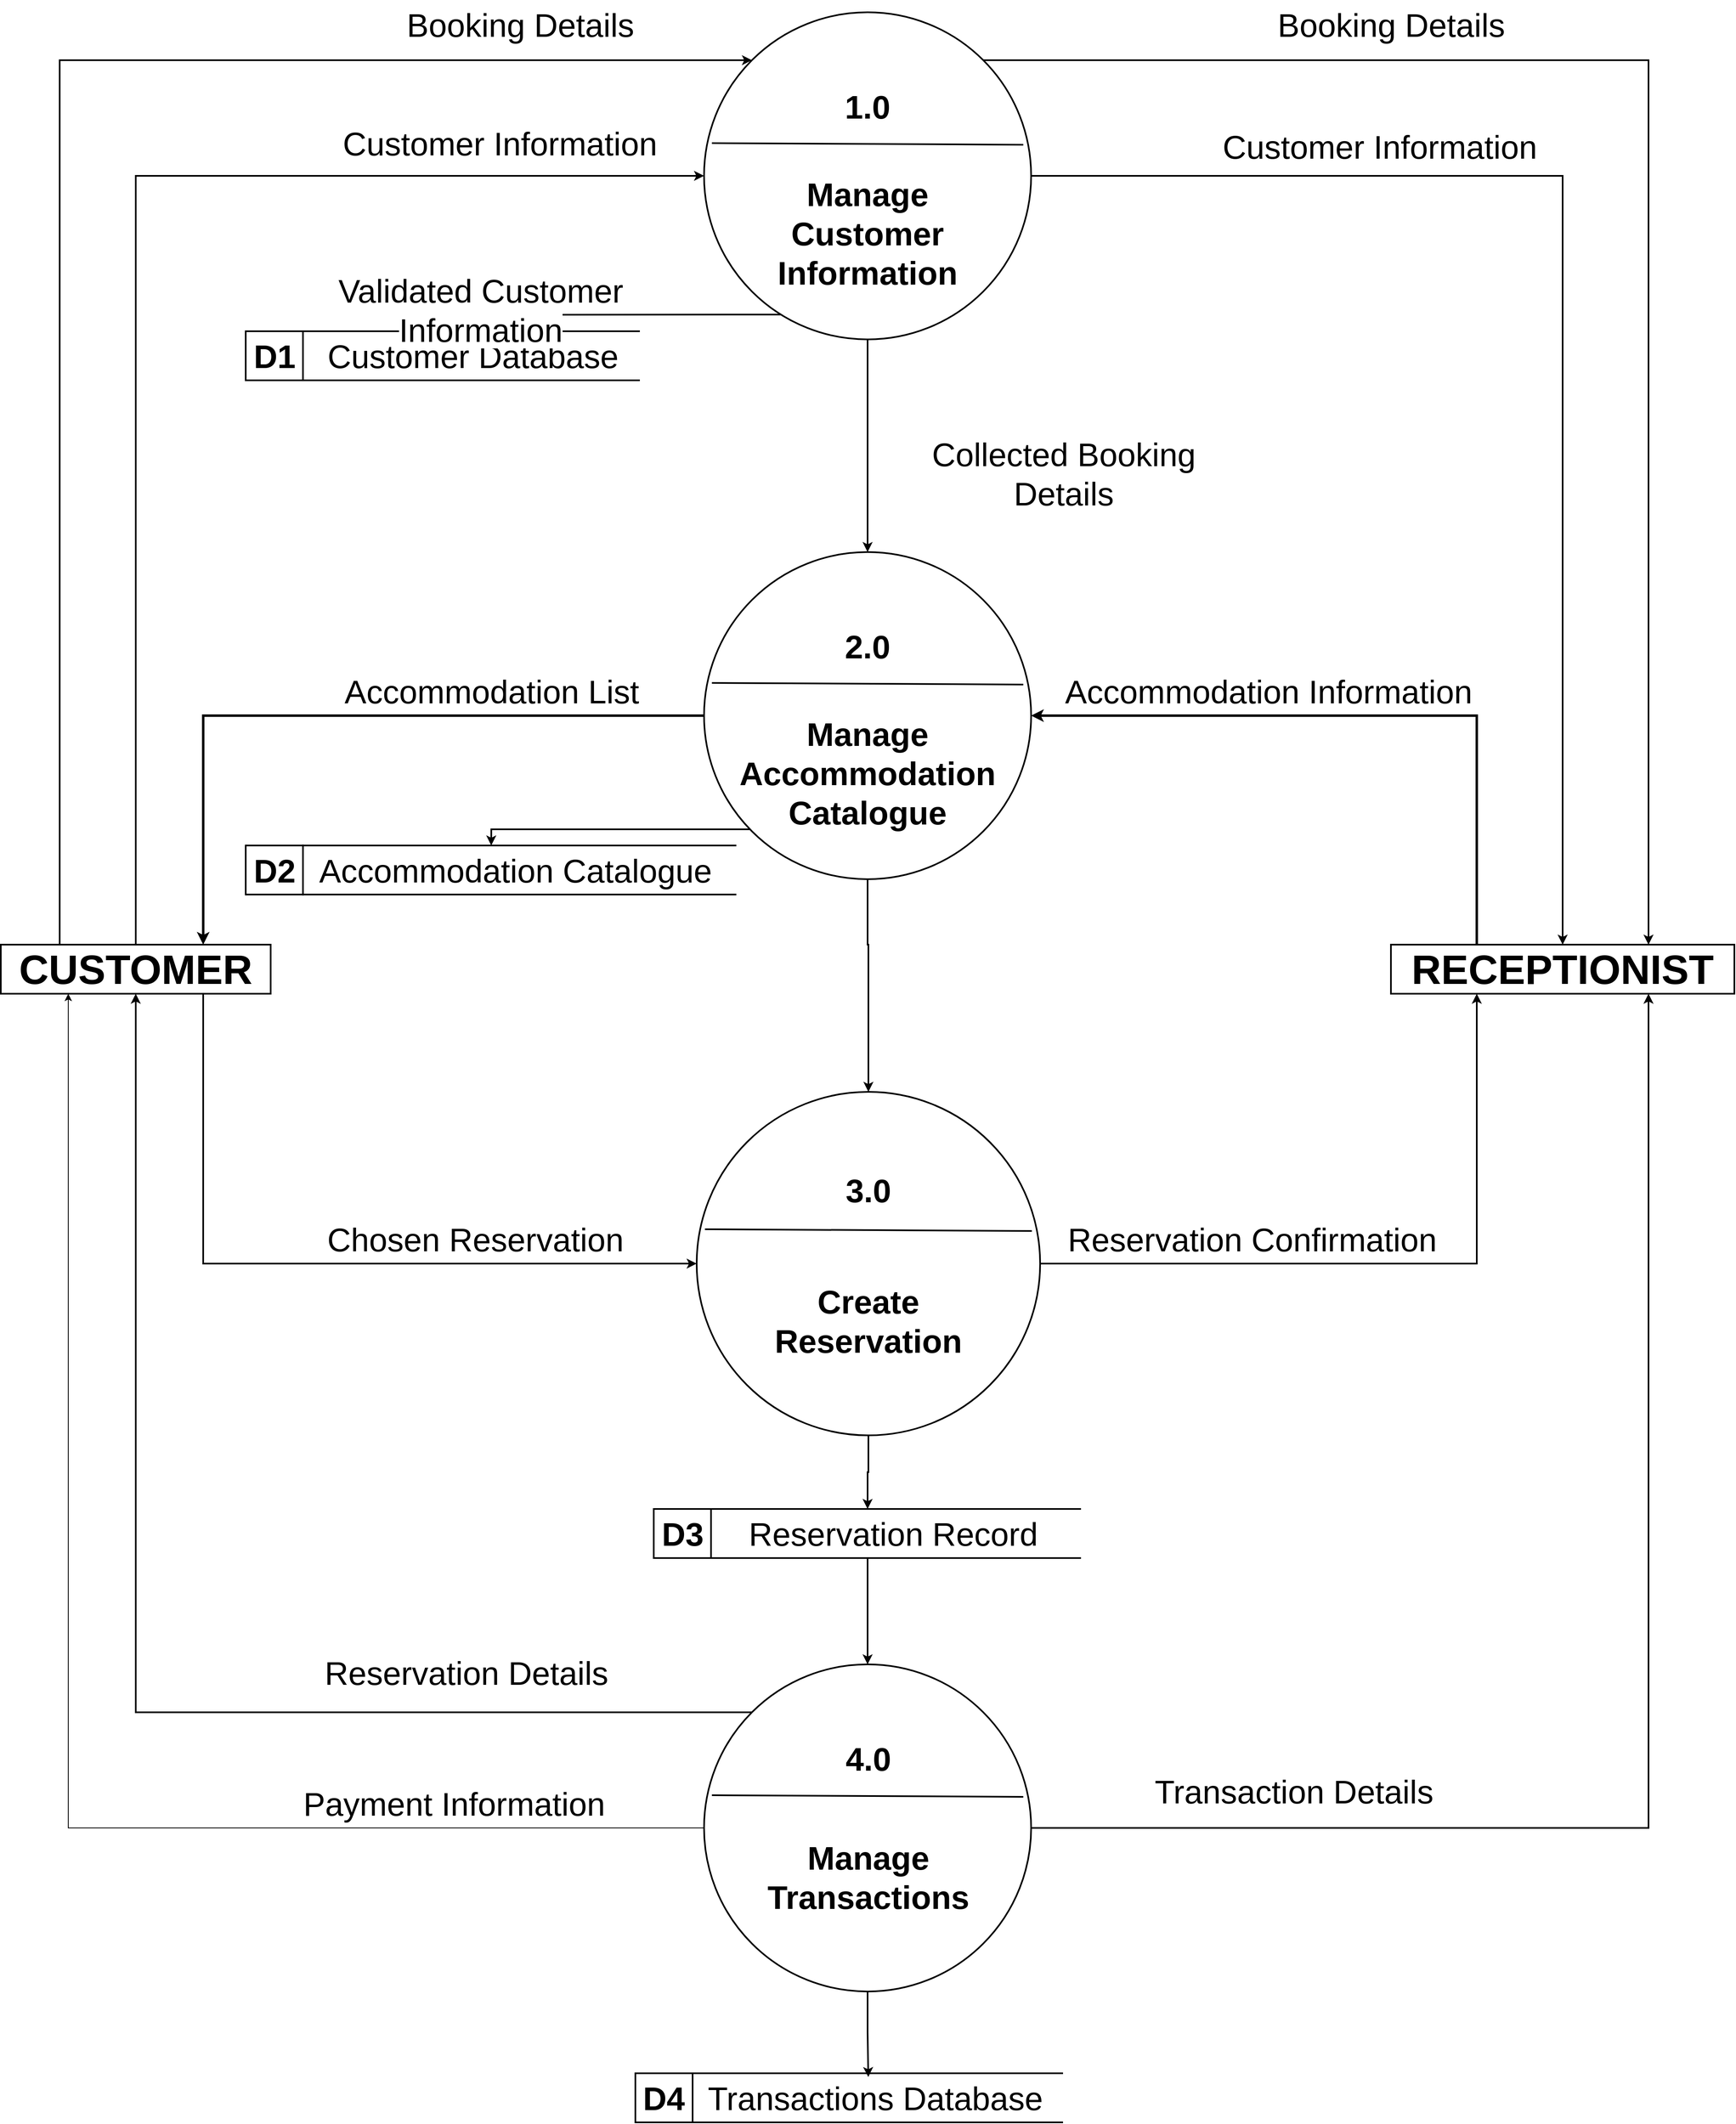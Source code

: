 <mxfile version="28.0.6">
  <diagram name="Page-1" id="VW8s6OkqG2i_AYqq_G_P">
    <mxGraphModel dx="1864" dy="316" grid="1" gridSize="10" guides="1" tooltips="1" connect="1" arrows="1" fold="1" page="1" pageScale="1" pageWidth="1400" pageHeight="850" math="0" shadow="0">
      <root>
        <mxCell id="0" />
        <mxCell id="1" parent="0" />
        <mxCell id="__-dNfwIh98uai5d9UmT-134" style="edgeStyle=orthogonalEdgeStyle;rounded=0;orthogonalLoop=1;jettySize=auto;html=1;exitX=0.234;exitY=0.924;exitDx=0;exitDy=0;entryX=0;entryY=0.5;entryDx=0;entryDy=0;strokeWidth=2;exitPerimeter=0;" edge="1" parent="1" source="__-dNfwIh98uai5d9UmT-112" target="__-dNfwIh98uai5d9UmT-132">
          <mxGeometry relative="1" as="geometry">
            <Array as="points">
              <mxPoint x="1270" y="1920" />
              <mxPoint x="860" y="1920" />
            </Array>
          </mxGeometry>
        </mxCell>
        <mxCell id="__-dNfwIh98uai5d9UmT-146" style="edgeStyle=orthogonalEdgeStyle;rounded=0;orthogonalLoop=1;jettySize=auto;html=1;exitX=1;exitY=0;exitDx=0;exitDy=0;entryX=0.75;entryY=0;entryDx=0;entryDy=0;strokeWidth=2;" edge="1" parent="1" source="__-dNfwIh98uai5d9UmT-112" target="__-dNfwIh98uai5d9UmT-145">
          <mxGeometry relative="1" as="geometry" />
        </mxCell>
        <mxCell id="__-dNfwIh98uai5d9UmT-147" style="edgeStyle=orthogonalEdgeStyle;rounded=0;orthogonalLoop=1;jettySize=auto;html=1;exitX=1;exitY=0.5;exitDx=0;exitDy=0;entryX=0.5;entryY=0;entryDx=0;entryDy=0;strokeWidth=2;" edge="1" parent="1" source="__-dNfwIh98uai5d9UmT-112" target="__-dNfwIh98uai5d9UmT-145">
          <mxGeometry relative="1" as="geometry" />
        </mxCell>
        <mxCell id="__-dNfwIh98uai5d9UmT-230" style="edgeStyle=orthogonalEdgeStyle;rounded=0;orthogonalLoop=1;jettySize=auto;html=1;exitX=0.5;exitY=1;exitDx=0;exitDy=0;strokeWidth=2;" edge="1" parent="1" source="__-dNfwIh98uai5d9UmT-112" target="__-dNfwIh98uai5d9UmT-117">
          <mxGeometry relative="1" as="geometry" />
        </mxCell>
        <mxCell id="__-dNfwIh98uai5d9UmT-112" value="" style="ellipse;whiteSpace=wrap;html=1;aspect=fixed;strokeWidth=2;" vertex="1" parent="1">
          <mxGeometry x="1180" y="1550" width="400" height="400" as="geometry" />
        </mxCell>
        <mxCell id="__-dNfwIh98uai5d9UmT-114" value="" style="endArrow=none;html=1;rounded=0;exitX=0.024;exitY=0.4;exitDx=0;exitDy=0;exitPerimeter=0;entryX=0.976;entryY=0.405;entryDx=0;entryDy=0;entryPerimeter=0;strokeWidth=2;" edge="1" parent="1" source="__-dNfwIh98uai5d9UmT-112" target="__-dNfwIh98uai5d9UmT-112">
          <mxGeometry width="50" height="50" relative="1" as="geometry">
            <mxPoint x="1210" y="1718" as="sourcePoint" />
            <mxPoint x="1570" y="1718" as="targetPoint" />
          </mxGeometry>
        </mxCell>
        <mxCell id="__-dNfwIh98uai5d9UmT-116" value="&lt;b&gt;&lt;font&gt;1.0&lt;/font&gt;&lt;/b&gt;" style="text;html=1;align=center;verticalAlign=middle;whiteSpace=wrap;rounded=0;fontSize=40;strokeWidth=2;" vertex="1" parent="1">
          <mxGeometry x="1350" y="1650" width="60" height="30" as="geometry" />
        </mxCell>
        <mxCell id="__-dNfwIh98uai5d9UmT-138" style="edgeStyle=orthogonalEdgeStyle;rounded=0;orthogonalLoop=1;jettySize=auto;html=1;entryX=0;entryY=0.5;entryDx=0;entryDy=0;strokeWidth=2;" edge="1" parent="1" source="__-dNfwIh98uai5d9UmT-117" target="__-dNfwIh98uai5d9UmT-136">
          <mxGeometry relative="1" as="geometry">
            <Array as="points">
              <mxPoint x="920" y="2549" />
            </Array>
          </mxGeometry>
        </mxCell>
        <mxCell id="__-dNfwIh98uai5d9UmT-149" style="edgeStyle=orthogonalEdgeStyle;rounded=0;orthogonalLoop=1;jettySize=auto;html=1;exitX=0;exitY=0.5;exitDx=0;exitDy=0;entryX=0.75;entryY=0;entryDx=0;entryDy=0;strokeWidth=3;" edge="1" parent="1" source="__-dNfwIh98uai5d9UmT-117" target="__-dNfwIh98uai5d9UmT-120">
          <mxGeometry relative="1" as="geometry" />
        </mxCell>
        <mxCell id="__-dNfwIh98uai5d9UmT-228" style="edgeStyle=orthogonalEdgeStyle;rounded=0;orthogonalLoop=1;jettySize=auto;html=1;exitX=0.5;exitY=1;exitDx=0;exitDy=0;entryX=0.5;entryY=0;entryDx=0;entryDy=0;strokeWidth=2;" edge="1" parent="1" source="__-dNfwIh98uai5d9UmT-117" target="__-dNfwIh98uai5d9UmT-121">
          <mxGeometry relative="1" as="geometry">
            <Array as="points">
              <mxPoint x="1380" y="2690" />
              <mxPoint x="1381" y="2820" />
            </Array>
          </mxGeometry>
        </mxCell>
        <mxCell id="__-dNfwIh98uai5d9UmT-117" value="" style="ellipse;whiteSpace=wrap;html=1;aspect=fixed;strokeWidth=2;" vertex="1" parent="1">
          <mxGeometry x="1180" y="2210" width="400" height="400" as="geometry" />
        </mxCell>
        <mxCell id="__-dNfwIh98uai5d9UmT-118" value="" style="endArrow=none;html=1;rounded=0;exitX=0.024;exitY=0.4;exitDx=0;exitDy=0;exitPerimeter=0;entryX=0.976;entryY=0.405;entryDx=0;entryDy=0;entryPerimeter=0;strokeWidth=2;" edge="1" parent="1" source="__-dNfwIh98uai5d9UmT-117" target="__-dNfwIh98uai5d9UmT-117">
          <mxGeometry width="50" height="50" relative="1" as="geometry">
            <mxPoint x="1210" y="2378" as="sourcePoint" />
            <mxPoint x="1570" y="2378" as="targetPoint" />
          </mxGeometry>
        </mxCell>
        <mxCell id="__-dNfwIh98uai5d9UmT-119" value="&lt;b&gt;&lt;font&gt;2.0&lt;/font&gt;&lt;/b&gt;" style="text;html=1;align=center;verticalAlign=middle;whiteSpace=wrap;rounded=0;fontSize=40;strokeWidth=2;" vertex="1" parent="1">
          <mxGeometry x="1350" y="2310" width="60" height="30" as="geometry" />
        </mxCell>
        <mxCell id="__-dNfwIh98uai5d9UmT-143" style="edgeStyle=orthogonalEdgeStyle;rounded=0;orthogonalLoop=1;jettySize=auto;html=1;exitX=0.25;exitY=0;exitDx=0;exitDy=0;entryX=0;entryY=0;entryDx=0;entryDy=0;strokeWidth=2;" edge="1" parent="1" source="__-dNfwIh98uai5d9UmT-120" target="__-dNfwIh98uai5d9UmT-112">
          <mxGeometry relative="1" as="geometry">
            <Array as="points">
              <mxPoint x="392" y="1609" />
            </Array>
          </mxGeometry>
        </mxCell>
        <mxCell id="__-dNfwIh98uai5d9UmT-144" style="edgeStyle=orthogonalEdgeStyle;rounded=0;orthogonalLoop=1;jettySize=auto;html=1;exitX=0.5;exitY=0;exitDx=0;exitDy=0;entryX=0;entryY=0.5;entryDx=0;entryDy=0;strokeWidth=2;" edge="1" parent="1" source="__-dNfwIh98uai5d9UmT-120" target="__-dNfwIh98uai5d9UmT-112">
          <mxGeometry relative="1" as="geometry" />
        </mxCell>
        <mxCell id="__-dNfwIh98uai5d9UmT-150" style="edgeStyle=orthogonalEdgeStyle;rounded=0;orthogonalLoop=1;jettySize=auto;html=1;exitX=0.75;exitY=1;exitDx=0;exitDy=0;entryX=0;entryY=0.5;entryDx=0;entryDy=0;strokeWidth=2;" edge="1" parent="1" source="__-dNfwIh98uai5d9UmT-120" target="__-dNfwIh98uai5d9UmT-121">
          <mxGeometry relative="1" as="geometry" />
        </mxCell>
        <mxCell id="__-dNfwIh98uai5d9UmT-120" value="&lt;b&gt;&lt;font style=&quot;font-size: 50px;&quot;&gt;CUSTOMER&lt;/font&gt;&lt;/b&gt;" style="rounded=0;whiteSpace=wrap;html=1;strokeWidth=2;" vertex="1" parent="1">
          <mxGeometry x="320" y="2690" width="330" height="60" as="geometry" />
        </mxCell>
        <mxCell id="__-dNfwIh98uai5d9UmT-151" style="edgeStyle=orthogonalEdgeStyle;rounded=0;orthogonalLoop=1;jettySize=auto;html=1;exitX=1;exitY=0.5;exitDx=0;exitDy=0;entryX=0.25;entryY=1;entryDx=0;entryDy=0;strokeWidth=2;" edge="1" parent="1" source="__-dNfwIh98uai5d9UmT-121" target="__-dNfwIh98uai5d9UmT-145">
          <mxGeometry relative="1" as="geometry" />
        </mxCell>
        <mxCell id="__-dNfwIh98uai5d9UmT-177" style="edgeStyle=orthogonalEdgeStyle;rounded=0;orthogonalLoop=1;jettySize=auto;html=1;exitX=0.5;exitY=1;exitDx=0;exitDy=0;entryX=0;entryY=0.5;entryDx=0;entryDy=0;strokeWidth=2;" edge="1" parent="1" source="__-dNfwIh98uai5d9UmT-121" target="__-dNfwIh98uai5d9UmT-175">
          <mxGeometry relative="1" as="geometry" />
        </mxCell>
        <mxCell id="__-dNfwIh98uai5d9UmT-121" value="" style="ellipse;whiteSpace=wrap;html=1;aspect=fixed;strokeWidth=2;" vertex="1" parent="1">
          <mxGeometry x="1171" y="2870" width="420" height="420" as="geometry" />
        </mxCell>
        <mxCell id="__-dNfwIh98uai5d9UmT-122" value="" style="endArrow=none;html=1;rounded=0;exitX=0.024;exitY=0.4;exitDx=0;exitDy=0;exitPerimeter=0;entryX=0.976;entryY=0.405;entryDx=0;entryDy=0;entryPerimeter=0;strokeWidth=2;" edge="1" parent="1" source="__-dNfwIh98uai5d9UmT-121" target="__-dNfwIh98uai5d9UmT-121">
          <mxGeometry width="50" height="50" relative="1" as="geometry">
            <mxPoint x="1201" y="3038" as="sourcePoint" />
            <mxPoint x="1561" y="3038" as="targetPoint" />
          </mxGeometry>
        </mxCell>
        <mxCell id="__-dNfwIh98uai5d9UmT-123" value="&lt;b&gt;&lt;font&gt;3.0&lt;/font&gt;&lt;/b&gt;" style="text;html=1;align=center;verticalAlign=middle;whiteSpace=wrap;rounded=0;fontSize=40;strokeWidth=2;" vertex="1" parent="1">
          <mxGeometry x="1351" y="2975" width="60" height="30" as="geometry" />
        </mxCell>
        <mxCell id="__-dNfwIh98uai5d9UmT-156" style="edgeStyle=orthogonalEdgeStyle;rounded=0;orthogonalLoop=1;jettySize=auto;html=1;exitX=0;exitY=0;exitDx=0;exitDy=0;entryX=0.5;entryY=1;entryDx=0;entryDy=0;strokeWidth=2;" edge="1" parent="1" source="__-dNfwIh98uai5d9UmT-124" target="__-dNfwIh98uai5d9UmT-120">
          <mxGeometry relative="1" as="geometry" />
        </mxCell>
        <mxCell id="__-dNfwIh98uai5d9UmT-157" style="edgeStyle=orthogonalEdgeStyle;rounded=0;orthogonalLoop=1;jettySize=auto;html=1;entryX=0.75;entryY=1;entryDx=0;entryDy=0;strokeWidth=2;" edge="1" parent="1" source="__-dNfwIh98uai5d9UmT-124" target="__-dNfwIh98uai5d9UmT-145">
          <mxGeometry relative="1" as="geometry" />
        </mxCell>
        <mxCell id="__-dNfwIh98uai5d9UmT-171" style="edgeStyle=orthogonalEdgeStyle;rounded=0;orthogonalLoop=1;jettySize=auto;html=1;exitX=0;exitY=0.5;exitDx=0;exitDy=0;entryX=0.25;entryY=1;entryDx=0;entryDy=0;" edge="1" parent="1" source="__-dNfwIh98uai5d9UmT-124" target="__-dNfwIh98uai5d9UmT-120">
          <mxGeometry relative="1" as="geometry" />
        </mxCell>
        <mxCell id="__-dNfwIh98uai5d9UmT-124" value="" style="ellipse;whiteSpace=wrap;html=1;aspect=fixed;strokeWidth=2;" vertex="1" parent="1">
          <mxGeometry x="1180" y="3570" width="400" height="400" as="geometry" />
        </mxCell>
        <mxCell id="__-dNfwIh98uai5d9UmT-125" value="" style="endArrow=none;html=1;rounded=0;exitX=0.024;exitY=0.4;exitDx=0;exitDy=0;exitPerimeter=0;entryX=0.976;entryY=0.405;entryDx=0;entryDy=0;entryPerimeter=0;strokeWidth=2;" edge="1" parent="1" source="__-dNfwIh98uai5d9UmT-124" target="__-dNfwIh98uai5d9UmT-124">
          <mxGeometry width="50" height="50" relative="1" as="geometry">
            <mxPoint x="1210" y="3738" as="sourcePoint" />
            <mxPoint x="1570" y="3738" as="targetPoint" />
          </mxGeometry>
        </mxCell>
        <mxCell id="__-dNfwIh98uai5d9UmT-126" value="&lt;b&gt;&lt;font&gt;4.0&lt;/font&gt;&lt;/b&gt;" style="text;html=1;align=center;verticalAlign=middle;whiteSpace=wrap;rounded=0;fontSize=40;strokeWidth=2;" vertex="1" parent="1">
          <mxGeometry x="1351" y="3670" width="60" height="30" as="geometry" />
        </mxCell>
        <mxCell id="__-dNfwIh98uai5d9UmT-127" value="&lt;b&gt;&lt;font style=&quot;font-size: 40px;&quot;&gt;Manage Customer Information&lt;/font&gt;&lt;/b&gt;" style="text;html=1;align=center;verticalAlign=middle;whiteSpace=wrap;rounded=0;strokeWidth=2;" vertex="1" parent="1">
          <mxGeometry x="1280" y="1740" width="200" height="160" as="geometry" />
        </mxCell>
        <mxCell id="__-dNfwIh98uai5d9UmT-128" value="&lt;b&gt;&lt;font&gt;Manage Accommodation Catalogue&lt;/font&gt;&lt;/b&gt;" style="text;html=1;align=center;verticalAlign=middle;whiteSpace=wrap;rounded=0;strokeWidth=2;fontSize=40;" vertex="1" parent="1">
          <mxGeometry x="1280" y="2400" width="200" height="160" as="geometry" />
        </mxCell>
        <mxCell id="__-dNfwIh98uai5d9UmT-129" value="&lt;b&gt;&lt;font&gt;Create Reservation&lt;/font&gt;&lt;/b&gt;" style="text;html=1;align=center;verticalAlign=middle;whiteSpace=wrap;rounded=0;strokeWidth=2;fontSize=40;" vertex="1" parent="1">
          <mxGeometry x="1281" y="3070" width="200" height="160" as="geometry" />
        </mxCell>
        <mxCell id="__-dNfwIh98uai5d9UmT-130" value="&lt;b&gt;&lt;font&gt;Manage Transactions&lt;/font&gt;&lt;/b&gt;" style="text;html=1;align=center;verticalAlign=middle;whiteSpace=wrap;rounded=0;strokeWidth=2;fontSize=40;" vertex="1" parent="1">
          <mxGeometry x="1281" y="3750" width="200" height="160" as="geometry" />
        </mxCell>
        <mxCell id="__-dNfwIh98uai5d9UmT-131" value="&lt;font style=&quot;font-size: 40px;&quot;&gt;D1&lt;/font&gt;" style="shape=partialRectangle;whiteSpace=wrap;html=1;top=0;bottom=0;fillColor=none;fontStyle=1;strokeWidth=2;" vertex="1" parent="1">
          <mxGeometry x="619.5" y="1940" width="70" height="60" as="geometry" />
        </mxCell>
        <mxCell id="__-dNfwIh98uai5d9UmT-132" value="" style="shape=partialRectangle;whiteSpace=wrap;html=1;top=0;bottom=0;fillColor=none;rotation=90;fontStyle=1;strokeWidth=2;" vertex="1" parent="1">
          <mxGeometry x="830.5" y="1730" width="60" height="480" as="geometry" />
        </mxCell>
        <mxCell id="__-dNfwIh98uai5d9UmT-133" value="&lt;font style=&quot;font-size: 40px;&quot;&gt;Customer Database&lt;/font&gt;" style="text;html=1;align=center;verticalAlign=middle;whiteSpace=wrap;rounded=0;strokeWidth=2;" vertex="1" parent="1">
          <mxGeometry x="705.5" y="1955" width="383" height="30" as="geometry" />
        </mxCell>
        <mxCell id="__-dNfwIh98uai5d9UmT-135" value="&lt;font style=&quot;font-size: 40px;&quot;&gt;D2&lt;/font&gt;" style="shape=partialRectangle;whiteSpace=wrap;html=1;top=0;bottom=0;fillColor=none;fontStyle=1;strokeWidth=2;" vertex="1" parent="1">
          <mxGeometry x="619.5" y="2568.75" width="70" height="60" as="geometry" />
        </mxCell>
        <mxCell id="__-dNfwIh98uai5d9UmT-136" value="" style="shape=partialRectangle;whiteSpace=wrap;html=1;top=0;bottom=0;fillColor=none;rotation=90;fontStyle=1;strokeWidth=2;" vertex="1" parent="1">
          <mxGeometry x="889.75" y="2300" width="60" height="597.5" as="geometry" />
        </mxCell>
        <mxCell id="__-dNfwIh98uai5d9UmT-137" value="&lt;font style=&quot;font-size: 40px;&quot;&gt;Accommodation Catalogue&lt;/font&gt;" style="text;html=1;align=center;verticalAlign=middle;whiteSpace=wrap;rounded=0;strokeWidth=2;" vertex="1" parent="1">
          <mxGeometry x="689.5" y="2583.75" width="518.5" height="30" as="geometry" />
        </mxCell>
        <mxCell id="__-dNfwIh98uai5d9UmT-139" value="&lt;font style=&quot;font-size: 40px;&quot;&gt;D4&lt;/font&gt;" style="shape=partialRectangle;whiteSpace=wrap;html=1;top=0;bottom=0;fillColor=none;fontStyle=1;strokeWidth=2;" vertex="1" parent="1">
          <mxGeometry x="1096" y="4070" width="70" height="60" as="geometry" />
        </mxCell>
        <mxCell id="__-dNfwIh98uai5d9UmT-140" value="" style="shape=partialRectangle;whiteSpace=wrap;html=1;top=0;bottom=0;fillColor=none;rotation=90;fontStyle=1;strokeWidth=2;" vertex="1" parent="1">
          <mxGeometry x="1328" y="3840" width="60" height="520" as="geometry" />
        </mxCell>
        <mxCell id="__-dNfwIh98uai5d9UmT-141" value="&lt;font style=&quot;font-size: 40px;&quot;&gt;Transactions Database&lt;/font&gt;" style="text;html=1;align=center;verticalAlign=middle;whiteSpace=wrap;rounded=0;strokeWidth=2;" vertex="1" parent="1">
          <mxGeometry x="1176.5" y="4085" width="424.5" height="30" as="geometry" />
        </mxCell>
        <mxCell id="__-dNfwIh98uai5d9UmT-142" style="edgeStyle=orthogonalEdgeStyle;rounded=0;orthogonalLoop=1;jettySize=auto;html=1;exitX=0.5;exitY=1;exitDx=0;exitDy=0;entryX=0.076;entryY=0.456;entryDx=0;entryDy=0;entryPerimeter=0;strokeWidth=2;" edge="1" parent="1" source="__-dNfwIh98uai5d9UmT-124" target="__-dNfwIh98uai5d9UmT-140">
          <mxGeometry relative="1" as="geometry" />
        </mxCell>
        <mxCell id="__-dNfwIh98uai5d9UmT-148" style="edgeStyle=orthogonalEdgeStyle;rounded=0;orthogonalLoop=1;jettySize=auto;html=1;exitX=0.25;exitY=0;exitDx=0;exitDy=0;entryX=1;entryY=0.5;entryDx=0;entryDy=0;strokeWidth=3;" edge="1" parent="1" source="__-dNfwIh98uai5d9UmT-145" target="__-dNfwIh98uai5d9UmT-117">
          <mxGeometry relative="1" as="geometry" />
        </mxCell>
        <mxCell id="__-dNfwIh98uai5d9UmT-145" value="&lt;span style=&quot;font-size: 50px;&quot;&gt;&lt;b&gt;RECEPTIONIST&lt;/b&gt;&lt;/span&gt;" style="rounded=0;whiteSpace=wrap;html=1;strokeWidth=2;" vertex="1" parent="1">
          <mxGeometry x="2020" y="2690" width="420" height="60" as="geometry" />
        </mxCell>
        <mxCell id="__-dNfwIh98uai5d9UmT-158" value="&lt;font style=&quot;font-size: 40px;&quot;&gt;Booking Details&lt;/font&gt;" style="text;html=1;align=center;verticalAlign=middle;resizable=0;points=[];autosize=1;strokeColor=none;fillColor=none;" vertex="1" parent="1">
          <mxGeometry x="805" y="1535" width="300" height="60" as="geometry" />
        </mxCell>
        <mxCell id="__-dNfwIh98uai5d9UmT-159" value="&lt;font style=&quot;font-size: 40px;&quot;&gt;Customer Information&lt;/font&gt;" style="edgeLabel;html=1;align=center;verticalAlign=middle;resizable=0;points=[];" vertex="1" connectable="0" parent="1">
          <mxGeometry x="930" y="1710" as="geometry" />
        </mxCell>
        <mxCell id="__-dNfwIh98uai5d9UmT-160" value="&lt;font style=&quot;font-size: 40px;&quot;&gt;Booking Details&lt;/font&gt;" style="edgeLabel;html=1;align=center;verticalAlign=middle;resizable=0;points=[];fontSize=30;" vertex="1" connectable="0" parent="1">
          <mxGeometry x="2020" y="1565" as="geometry" />
        </mxCell>
        <mxCell id="__-dNfwIh98uai5d9UmT-161" value="&lt;font style=&quot;font-size: 40px;&quot;&gt;Customer Information&lt;/font&gt;" style="edgeLabel;html=1;align=center;verticalAlign=middle;resizable=0;points=[];fontSize=30;" vertex="1" connectable="0" parent="1">
          <mxGeometry x="2020" y="1680" as="geometry">
            <mxPoint x="-14" y="34" as="offset" />
          </mxGeometry>
        </mxCell>
        <mxCell id="__-dNfwIh98uai5d9UmT-162" value="&lt;font style=&quot;font-size: 40px;&quot;&gt;Accommodation Information&lt;/font&gt;" style="edgeLabel;html=1;align=center;verticalAlign=middle;resizable=0;points=[];" vertex="1" connectable="0" parent="1">
          <mxGeometry x="1870" y="2380" as="geometry" />
        </mxCell>
        <mxCell id="__-dNfwIh98uai5d9UmT-163" value="&lt;font style=&quot;font-size: 40px;&quot;&gt;Accommodation List&lt;/font&gt;" style="edgeLabel;html=1;align=center;verticalAlign=middle;resizable=0;points=[];" vertex="1" connectable="0" parent="1">
          <mxGeometry x="920" y="2380" as="geometry" />
        </mxCell>
        <mxCell id="__-dNfwIh98uai5d9UmT-164" value="&lt;font&gt;Chosen Reservation&lt;/font&gt;" style="edgeLabel;html=1;align=center;verticalAlign=middle;resizable=0;points=[];fontSize=40;" vertex="1" connectable="0" parent="1">
          <mxGeometry x="900" y="3050" as="geometry" />
        </mxCell>
        <mxCell id="__-dNfwIh98uai5d9UmT-165" value="&lt;font&gt;Reservation Confirmation&lt;/font&gt;" style="edgeLabel;html=1;align=center;verticalAlign=middle;resizable=0;points=[];fontSize=40;" vertex="1" connectable="0" parent="1">
          <mxGeometry x="1850" y="3050" as="geometry" />
        </mxCell>
        <mxCell id="__-dNfwIh98uai5d9UmT-166" value="&lt;font&gt;Reservation Details&lt;/font&gt;" style="text;html=1;align=center;verticalAlign=middle;resizable=0;points=[];autosize=1;strokeColor=none;fillColor=none;fontSize=40;" vertex="1" parent="1">
          <mxGeometry x="704" y="3550" width="370" height="60" as="geometry" />
        </mxCell>
        <mxCell id="__-dNfwIh98uai5d9UmT-167" value="&lt;font&gt;Transaction Details&lt;/font&gt;" style="text;html=1;align=center;verticalAlign=middle;resizable=0;points=[];autosize=1;strokeColor=none;fillColor=none;fontSize=40;" vertex="1" parent="1">
          <mxGeometry x="1721" y="3695" width="360" height="60" as="geometry" />
        </mxCell>
        <mxCell id="__-dNfwIh98uai5d9UmT-172" value="&lt;font&gt;Payment Information&lt;/font&gt;" style="text;html=1;align=center;verticalAlign=middle;resizable=0;points=[];autosize=1;strokeColor=none;fillColor=none;fontSize=40;" vertex="1" parent="1">
          <mxGeometry x="679" y="3710" width="390" height="60" as="geometry" />
        </mxCell>
        <mxCell id="__-dNfwIh98uai5d9UmT-174" value="&lt;font style=&quot;font-size: 40px;&quot;&gt;D3&lt;/font&gt;" style="shape=partialRectangle;whiteSpace=wrap;html=1;top=0;bottom=0;fillColor=none;fontStyle=1;strokeWidth=2;" vertex="1" parent="1">
          <mxGeometry x="1118.5" y="3380" width="70" height="60" as="geometry" />
        </mxCell>
        <mxCell id="__-dNfwIh98uai5d9UmT-178" style="edgeStyle=orthogonalEdgeStyle;rounded=0;orthogonalLoop=1;jettySize=auto;html=1;strokeWidth=2;" edge="1" parent="1" source="__-dNfwIh98uai5d9UmT-175" target="__-dNfwIh98uai5d9UmT-124">
          <mxGeometry relative="1" as="geometry" />
        </mxCell>
        <mxCell id="__-dNfwIh98uai5d9UmT-175" value="" style="shape=partialRectangle;whiteSpace=wrap;html=1;top=0;bottom=0;fillColor=none;rotation=90;fontStyle=1;strokeWidth=2;" vertex="1" parent="1">
          <mxGeometry x="1350" y="3150" width="60" height="520" as="geometry" />
        </mxCell>
        <mxCell id="__-dNfwIh98uai5d9UmT-176" value="&lt;font style=&quot;font-size: 40px;&quot;&gt;Reservation Record&lt;/font&gt;" style="text;html=1;align=center;verticalAlign=middle;whiteSpace=wrap;rounded=0;strokeWidth=2;" vertex="1" parent="1">
          <mxGeometry x="1199" y="3395" width="424.5" height="30" as="geometry" />
        </mxCell>
        <mxCell id="__-dNfwIh98uai5d9UmT-227" value="&lt;span style=&quot;color: rgb(0, 0, 0); font-family: Helvetica; font-style: normal; font-variant-ligatures: normal; font-variant-caps: normal; font-weight: 400; letter-spacing: normal; orphans: 2; text-indent: 0px; text-transform: none; widows: 2; word-spacing: 0px; -webkit-text-stroke-width: 0px; white-space: nowrap; background-color: rgb(255, 255, 255); text-decoration-thickness: initial; text-decoration-style: initial; text-decoration-color: initial; float: none; display: inline !important;&quot;&gt;&lt;font&gt;Validated&amp;nbsp;&lt;/font&gt;&lt;/span&gt;&lt;span style=&quot;background-color: light-dark(rgb(255, 255, 255), rgb(18, 18, 18)); color: light-dark(rgb(0, 0, 0), rgb(237, 237, 237)); text-wrap-mode: nowrap;&quot;&gt;Customer Information&lt;/span&gt;" style="text;whiteSpace=wrap;html=1;align=center;fontSize=40;" vertex="1" parent="1">
          <mxGeometry x="637" y="1860" width="539.5" height="50" as="geometry" />
        </mxCell>
        <mxCell id="__-dNfwIh98uai5d9UmT-229" value="&lt;span style=&quot;text-wrap-mode: nowrap; background-color: rgb(255, 255, 255);&quot;&gt;Collected&amp;nbsp;&lt;/span&gt;&lt;span style=&quot;background-color: light-dark(rgb(255, 255, 255), rgb(18, 18, 18)); text-wrap-mode: nowrap; color: light-dark(rgb(0, 0, 0), rgb(255, 255, 255));&quot;&gt;Booking Details&lt;/span&gt;" style="text;whiteSpace=wrap;html=1;align=center;fontSize=40;" vertex="1" parent="1">
          <mxGeometry x="1470" y="2060" width="300" height="50" as="geometry" />
        </mxCell>
      </root>
    </mxGraphModel>
  </diagram>
</mxfile>
